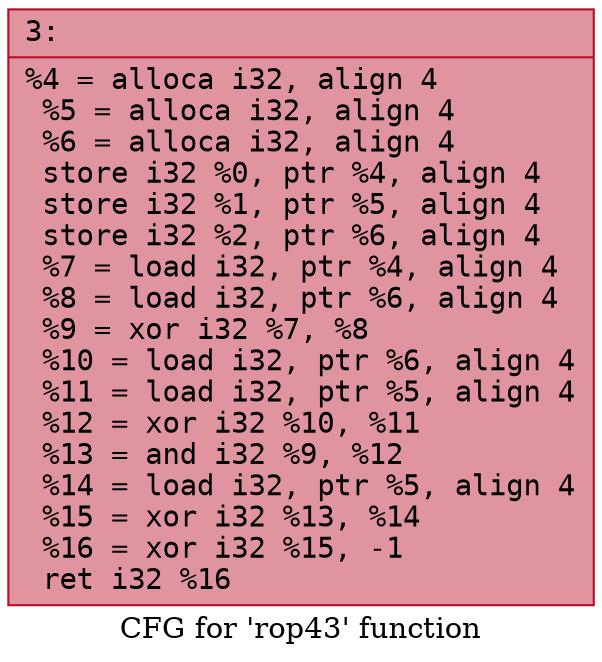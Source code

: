 digraph "CFG for 'rop43' function" {
	label="CFG for 'rop43' function";

	Node0x6000015c6c10 [shape=record,color="#b70d28ff", style=filled, fillcolor="#b70d2870" fontname="Courier",label="{3:\l|  %4 = alloca i32, align 4\l  %5 = alloca i32, align 4\l  %6 = alloca i32, align 4\l  store i32 %0, ptr %4, align 4\l  store i32 %1, ptr %5, align 4\l  store i32 %2, ptr %6, align 4\l  %7 = load i32, ptr %4, align 4\l  %8 = load i32, ptr %6, align 4\l  %9 = xor i32 %7, %8\l  %10 = load i32, ptr %6, align 4\l  %11 = load i32, ptr %5, align 4\l  %12 = xor i32 %10, %11\l  %13 = and i32 %9, %12\l  %14 = load i32, ptr %5, align 4\l  %15 = xor i32 %13, %14\l  %16 = xor i32 %15, -1\l  ret i32 %16\l}"];
}
